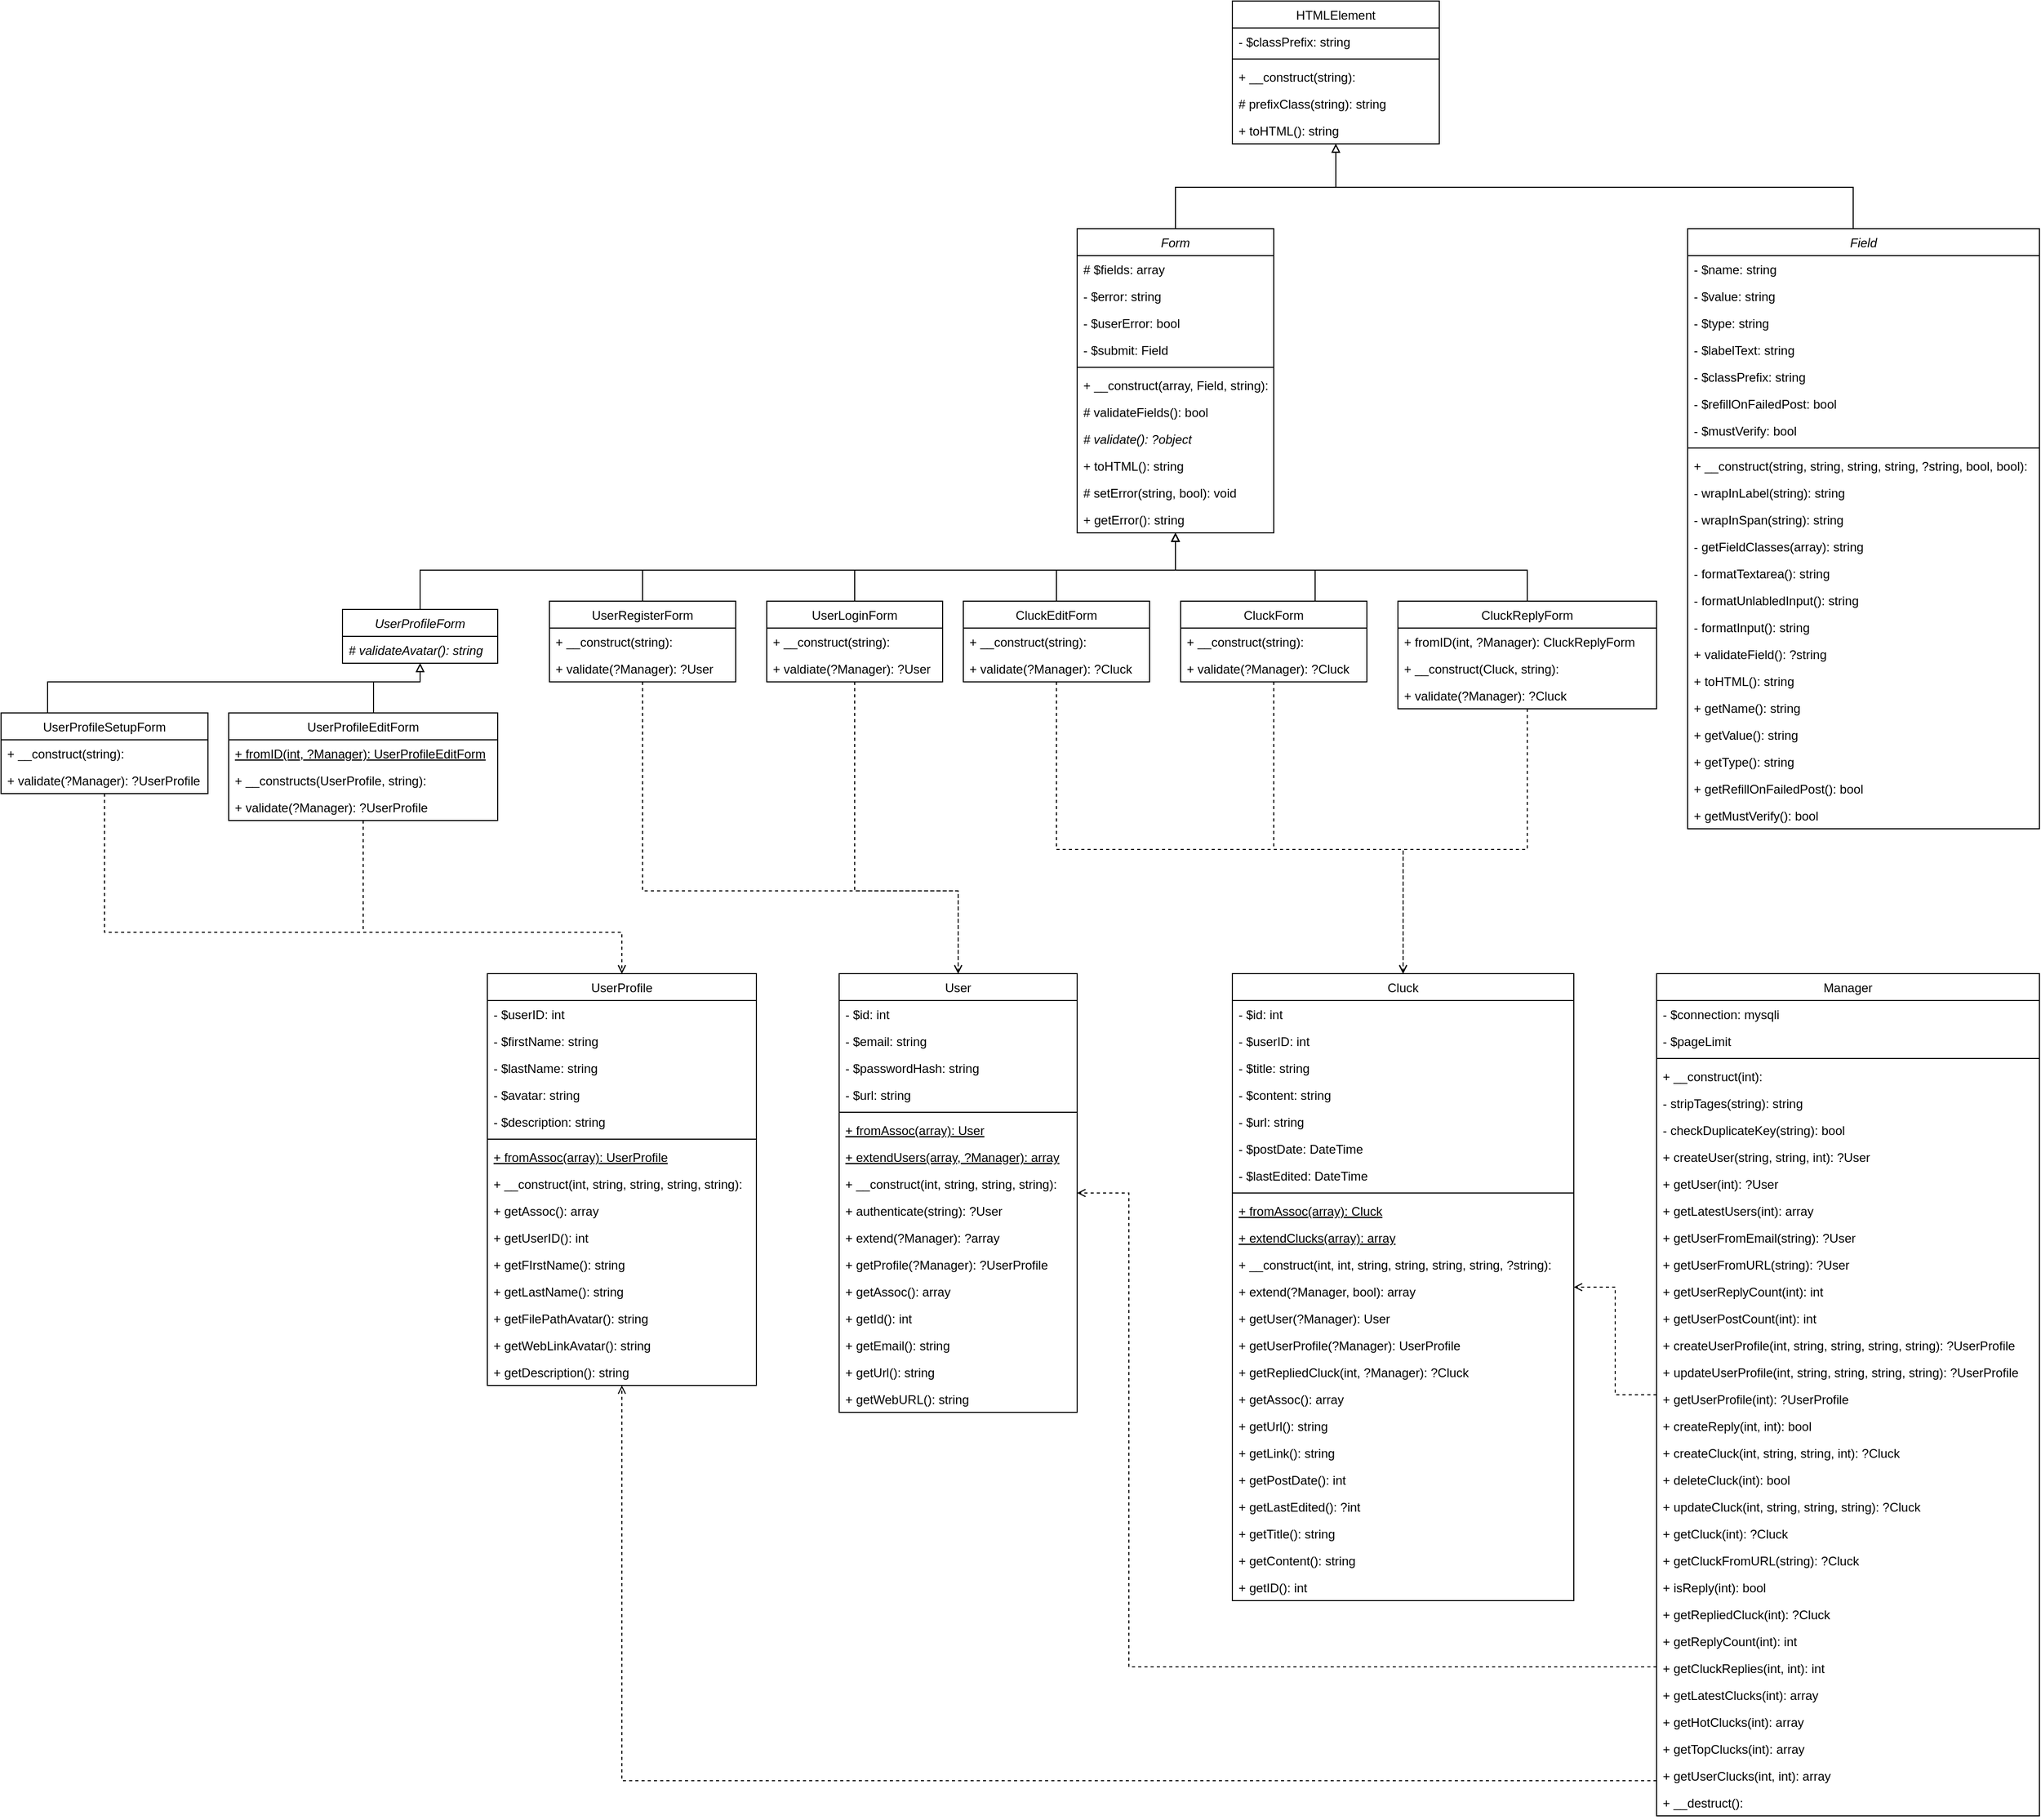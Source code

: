 <mxfile version="14.4.8" type="github">
  <diagram id="-LbnbQZDqSw-Q82pbEsy" name="Page-1">
    <mxGraphModel dx="4063" dy="2380" grid="1" gridSize="10" guides="1" tooltips="1" connect="1" arrows="1" fold="1" page="1" pageScale="1" pageWidth="2000" pageHeight="2000" math="0" shadow="0">
      <root>
        <mxCell id="0" />
        <mxCell id="1" parent="0" />
        <mxCell id="5JLHlAP0-xMZ3rETB1Fd-1" value="HTMLElement" style="swimlane;fontStyle=0;childLayout=stackLayout;horizontal=1;startSize=26;fillColor=none;horizontalStack=0;resizeParent=1;resizeParentMax=0;resizeLast=0;collapsible=1;marginBottom=0;" vertex="1" parent="1">
          <mxGeometry x="1205" y="20" width="200" height="138" as="geometry" />
        </mxCell>
        <mxCell id="5JLHlAP0-xMZ3rETB1Fd-2" value="- $classPrefix: string" style="text;strokeColor=none;fillColor=none;align=left;verticalAlign=top;spacingLeft=4;spacingRight=4;overflow=hidden;rotatable=0;points=[[0,0.5],[1,0.5]];portConstraint=eastwest;" vertex="1" parent="5JLHlAP0-xMZ3rETB1Fd-1">
          <mxGeometry y="26" width="200" height="26" as="geometry" />
        </mxCell>
        <mxCell id="5JLHlAP0-xMZ3rETB1Fd-18" value="" style="line;strokeWidth=1;fillColor=none;align=left;verticalAlign=middle;spacingTop=-1;spacingLeft=3;spacingRight=3;rotatable=0;labelPosition=right;points=[];portConstraint=eastwest;" vertex="1" parent="5JLHlAP0-xMZ3rETB1Fd-1">
          <mxGeometry y="52" width="200" height="8" as="geometry" />
        </mxCell>
        <mxCell id="5JLHlAP0-xMZ3rETB1Fd-3" value="+ __construct(string):" style="text;strokeColor=none;fillColor=none;align=left;verticalAlign=top;spacingLeft=4;spacingRight=4;overflow=hidden;rotatable=0;points=[[0,0.5],[1,0.5]];portConstraint=eastwest;" vertex="1" parent="5JLHlAP0-xMZ3rETB1Fd-1">
          <mxGeometry y="60" width="200" height="26" as="geometry" />
        </mxCell>
        <mxCell id="5JLHlAP0-xMZ3rETB1Fd-4" value="# prefixClass(string): string" style="text;strokeColor=none;fillColor=none;align=left;verticalAlign=top;spacingLeft=4;spacingRight=4;overflow=hidden;rotatable=0;points=[[0,0.5],[1,0.5]];portConstraint=eastwest;" vertex="1" parent="5JLHlAP0-xMZ3rETB1Fd-1">
          <mxGeometry y="86" width="200" height="26" as="geometry" />
        </mxCell>
        <mxCell id="5JLHlAP0-xMZ3rETB1Fd-5" value="+ toHTML(): string" style="text;strokeColor=none;fillColor=none;align=left;verticalAlign=top;spacingLeft=4;spacingRight=4;overflow=hidden;rotatable=0;points=[[0,0.5],[1,0.5]];portConstraint=eastwest;" vertex="1" parent="5JLHlAP0-xMZ3rETB1Fd-1">
          <mxGeometry y="112" width="200" height="26" as="geometry" />
        </mxCell>
        <mxCell id="5JLHlAP0-xMZ3rETB1Fd-43" style="edgeStyle=orthogonalEdgeStyle;rounded=0;orthogonalLoop=1;jettySize=auto;html=1;endArrow=block;endFill=0;" edge="1" parent="1" source="5JLHlAP0-xMZ3rETB1Fd-6" target="5JLHlAP0-xMZ3rETB1Fd-1">
          <mxGeometry relative="1" as="geometry">
            <Array as="points">
              <mxPoint x="1805" y="200" />
              <mxPoint x="1305" y="200" />
            </Array>
          </mxGeometry>
        </mxCell>
        <mxCell id="5JLHlAP0-xMZ3rETB1Fd-6" value="Field" style="swimlane;fontStyle=2;childLayout=stackLayout;horizontal=1;startSize=26;fillColor=none;horizontalStack=0;resizeParent=1;resizeParentMax=0;resizeLast=0;collapsible=1;marginBottom=0;" vertex="1" parent="1">
          <mxGeometry x="1645" y="240" width="340" height="580" as="geometry" />
        </mxCell>
        <mxCell id="5JLHlAP0-xMZ3rETB1Fd-7" value="- $name: string" style="text;strokeColor=none;fillColor=none;align=left;verticalAlign=top;spacingLeft=4;spacingRight=4;overflow=hidden;rotatable=0;points=[[0,0.5],[1,0.5]];portConstraint=eastwest;" vertex="1" parent="5JLHlAP0-xMZ3rETB1Fd-6">
          <mxGeometry y="26" width="340" height="26" as="geometry" />
        </mxCell>
        <mxCell id="5JLHlAP0-xMZ3rETB1Fd-8" value="- $value: string" style="text;strokeColor=none;fillColor=none;align=left;verticalAlign=top;spacingLeft=4;spacingRight=4;overflow=hidden;rotatable=0;points=[[0,0.5],[1,0.5]];portConstraint=eastwest;" vertex="1" parent="5JLHlAP0-xMZ3rETB1Fd-6">
          <mxGeometry y="52" width="340" height="26" as="geometry" />
        </mxCell>
        <mxCell id="5JLHlAP0-xMZ3rETB1Fd-9" value="- $type: string" style="text;strokeColor=none;fillColor=none;align=left;verticalAlign=top;spacingLeft=4;spacingRight=4;overflow=hidden;rotatable=0;points=[[0,0.5],[1,0.5]];portConstraint=eastwest;" vertex="1" parent="5JLHlAP0-xMZ3rETB1Fd-6">
          <mxGeometry y="78" width="340" height="26" as="geometry" />
        </mxCell>
        <mxCell id="5JLHlAP0-xMZ3rETB1Fd-10" value="- $labelText: string" style="text;strokeColor=none;fillColor=none;align=left;verticalAlign=top;spacingLeft=4;spacingRight=4;overflow=hidden;rotatable=0;points=[[0,0.5],[1,0.5]];portConstraint=eastwest;" vertex="1" parent="5JLHlAP0-xMZ3rETB1Fd-6">
          <mxGeometry y="104" width="340" height="26" as="geometry" />
        </mxCell>
        <mxCell id="5JLHlAP0-xMZ3rETB1Fd-11" value="- $classPrefix: string" style="text;strokeColor=none;fillColor=none;align=left;verticalAlign=top;spacingLeft=4;spacingRight=4;overflow=hidden;rotatable=0;points=[[0,0.5],[1,0.5]];portConstraint=eastwest;" vertex="1" parent="5JLHlAP0-xMZ3rETB1Fd-6">
          <mxGeometry y="130" width="340" height="26" as="geometry" />
        </mxCell>
        <mxCell id="5JLHlAP0-xMZ3rETB1Fd-12" value="- $refillOnFailedPost: bool" style="text;strokeColor=none;fillColor=none;align=left;verticalAlign=top;spacingLeft=4;spacingRight=4;overflow=hidden;rotatable=0;points=[[0,0.5],[1,0.5]];portConstraint=eastwest;" vertex="1" parent="5JLHlAP0-xMZ3rETB1Fd-6">
          <mxGeometry y="156" width="340" height="26" as="geometry" />
        </mxCell>
        <mxCell id="5JLHlAP0-xMZ3rETB1Fd-13" value="- $mustVerify: bool" style="text;strokeColor=none;fillColor=none;align=left;verticalAlign=top;spacingLeft=4;spacingRight=4;overflow=hidden;rotatable=0;points=[[0,0.5],[1,0.5]];portConstraint=eastwest;" vertex="1" parent="5JLHlAP0-xMZ3rETB1Fd-6">
          <mxGeometry y="182" width="340" height="26" as="geometry" />
        </mxCell>
        <mxCell id="5JLHlAP0-xMZ3rETB1Fd-19" value="" style="line;strokeWidth=1;fillColor=none;align=left;verticalAlign=middle;spacingTop=-1;spacingLeft=3;spacingRight=3;rotatable=0;labelPosition=right;points=[];portConstraint=eastwest;" vertex="1" parent="5JLHlAP0-xMZ3rETB1Fd-6">
          <mxGeometry y="208" width="340" height="8" as="geometry" />
        </mxCell>
        <mxCell id="5JLHlAP0-xMZ3rETB1Fd-15" value="+ __construct(string, string, string, string, ?string, bool, bool):" style="text;strokeColor=none;fillColor=none;align=left;verticalAlign=top;spacingLeft=4;spacingRight=4;overflow=hidden;rotatable=0;points=[[0,0.5],[1,0.5]];portConstraint=eastwest;" vertex="1" parent="5JLHlAP0-xMZ3rETB1Fd-6">
          <mxGeometry y="216" width="340" height="26" as="geometry" />
        </mxCell>
        <mxCell id="5JLHlAP0-xMZ3rETB1Fd-14" value="- wrapInLabel(string): string" style="text;strokeColor=none;fillColor=none;align=left;verticalAlign=top;spacingLeft=4;spacingRight=4;overflow=hidden;rotatable=0;points=[[0,0.5],[1,0.5]];portConstraint=eastwest;" vertex="1" parent="5JLHlAP0-xMZ3rETB1Fd-6">
          <mxGeometry y="242" width="340" height="26" as="geometry" />
        </mxCell>
        <mxCell id="5JLHlAP0-xMZ3rETB1Fd-17" value="- wrapInSpan(string): string" style="text;strokeColor=none;fillColor=none;align=left;verticalAlign=top;spacingLeft=4;spacingRight=4;overflow=hidden;rotatable=0;points=[[0,0.5],[1,0.5]];portConstraint=eastwest;" vertex="1" parent="5JLHlAP0-xMZ3rETB1Fd-6">
          <mxGeometry y="268" width="340" height="26" as="geometry" />
        </mxCell>
        <mxCell id="5JLHlAP0-xMZ3rETB1Fd-20" value="- getFieldClasses(array): string" style="text;strokeColor=none;fillColor=none;align=left;verticalAlign=top;spacingLeft=4;spacingRight=4;overflow=hidden;rotatable=0;points=[[0,0.5],[1,0.5]];portConstraint=eastwest;" vertex="1" parent="5JLHlAP0-xMZ3rETB1Fd-6">
          <mxGeometry y="294" width="340" height="26" as="geometry" />
        </mxCell>
        <mxCell id="5JLHlAP0-xMZ3rETB1Fd-22" value="- formatTextarea(): string" style="text;strokeColor=none;fillColor=none;align=left;verticalAlign=top;spacingLeft=4;spacingRight=4;overflow=hidden;rotatable=0;points=[[0,0.5],[1,0.5]];portConstraint=eastwest;" vertex="1" parent="5JLHlAP0-xMZ3rETB1Fd-6">
          <mxGeometry y="320" width="340" height="26" as="geometry" />
        </mxCell>
        <mxCell id="5JLHlAP0-xMZ3rETB1Fd-21" value="- formatUnlabledInput(): string" style="text;strokeColor=none;fillColor=none;align=left;verticalAlign=top;spacingLeft=4;spacingRight=4;overflow=hidden;rotatable=0;points=[[0,0.5],[1,0.5]];portConstraint=eastwest;" vertex="1" parent="5JLHlAP0-xMZ3rETB1Fd-6">
          <mxGeometry y="346" width="340" height="26" as="geometry" />
        </mxCell>
        <mxCell id="5JLHlAP0-xMZ3rETB1Fd-16" value="- formatInput(): string" style="text;strokeColor=none;fillColor=none;align=left;verticalAlign=top;spacingLeft=4;spacingRight=4;overflow=hidden;rotatable=0;points=[[0,0.5],[1,0.5]];portConstraint=eastwest;" vertex="1" parent="5JLHlAP0-xMZ3rETB1Fd-6">
          <mxGeometry y="372" width="340" height="26" as="geometry" />
        </mxCell>
        <mxCell id="5JLHlAP0-xMZ3rETB1Fd-24" value="+ validateField(): ?string" style="text;strokeColor=none;fillColor=none;align=left;verticalAlign=top;spacingLeft=4;spacingRight=4;overflow=hidden;rotatable=0;points=[[0,0.5],[1,0.5]];portConstraint=eastwest;" vertex="1" parent="5JLHlAP0-xMZ3rETB1Fd-6">
          <mxGeometry y="398" width="340" height="26" as="geometry" />
        </mxCell>
        <mxCell id="5JLHlAP0-xMZ3rETB1Fd-23" value="+ toHTML(): string" style="text;strokeColor=none;fillColor=none;align=left;verticalAlign=top;spacingLeft=4;spacingRight=4;overflow=hidden;rotatable=0;points=[[0,0.5],[1,0.5]];portConstraint=eastwest;" vertex="1" parent="5JLHlAP0-xMZ3rETB1Fd-6">
          <mxGeometry y="424" width="340" height="26" as="geometry" />
        </mxCell>
        <mxCell id="5JLHlAP0-xMZ3rETB1Fd-27" value="+ getName(): string" style="text;strokeColor=none;fillColor=none;align=left;verticalAlign=top;spacingLeft=4;spacingRight=4;overflow=hidden;rotatable=0;points=[[0,0.5],[1,0.5]];portConstraint=eastwest;" vertex="1" parent="5JLHlAP0-xMZ3rETB1Fd-6">
          <mxGeometry y="450" width="340" height="26" as="geometry" />
        </mxCell>
        <mxCell id="5JLHlAP0-xMZ3rETB1Fd-26" value="+ getValue(): string" style="text;strokeColor=none;fillColor=none;align=left;verticalAlign=top;spacingLeft=4;spacingRight=4;overflow=hidden;rotatable=0;points=[[0,0.5],[1,0.5]];portConstraint=eastwest;" vertex="1" parent="5JLHlAP0-xMZ3rETB1Fd-6">
          <mxGeometry y="476" width="340" height="26" as="geometry" />
        </mxCell>
        <mxCell id="5JLHlAP0-xMZ3rETB1Fd-28" value="+ getType(): string" style="text;strokeColor=none;fillColor=none;align=left;verticalAlign=top;spacingLeft=4;spacingRight=4;overflow=hidden;rotatable=0;points=[[0,0.5],[1,0.5]];portConstraint=eastwest;" vertex="1" parent="5JLHlAP0-xMZ3rETB1Fd-6">
          <mxGeometry y="502" width="340" height="26" as="geometry" />
        </mxCell>
        <mxCell id="5JLHlAP0-xMZ3rETB1Fd-29" value="+ getRefillOnFailedPost(): bool" style="text;strokeColor=none;fillColor=none;align=left;verticalAlign=top;spacingLeft=4;spacingRight=4;overflow=hidden;rotatable=0;points=[[0,0.5],[1,0.5]];portConstraint=eastwest;" vertex="1" parent="5JLHlAP0-xMZ3rETB1Fd-6">
          <mxGeometry y="528" width="340" height="26" as="geometry" />
        </mxCell>
        <mxCell id="5JLHlAP0-xMZ3rETB1Fd-25" value="+ getMustVerify(): bool" style="text;strokeColor=none;fillColor=none;align=left;verticalAlign=top;spacingLeft=4;spacingRight=4;overflow=hidden;rotatable=0;points=[[0,0.5],[1,0.5]];portConstraint=eastwest;" vertex="1" parent="5JLHlAP0-xMZ3rETB1Fd-6">
          <mxGeometry y="554" width="340" height="26" as="geometry" />
        </mxCell>
        <mxCell id="5JLHlAP0-xMZ3rETB1Fd-42" style="edgeStyle=orthogonalEdgeStyle;rounded=0;orthogonalLoop=1;jettySize=auto;html=1;endArrow=block;endFill=0;" edge="1" parent="1" source="5JLHlAP0-xMZ3rETB1Fd-30" target="5JLHlAP0-xMZ3rETB1Fd-1">
          <mxGeometry relative="1" as="geometry">
            <Array as="points">
              <mxPoint x="1150" y="200" />
              <mxPoint x="1305" y="200" />
            </Array>
          </mxGeometry>
        </mxCell>
        <mxCell id="5JLHlAP0-xMZ3rETB1Fd-30" value="Form" style="swimlane;fontStyle=2;childLayout=stackLayout;horizontal=1;startSize=26;fillColor=none;horizontalStack=0;resizeParent=1;resizeParentMax=0;resizeLast=0;collapsible=1;marginBottom=0;" vertex="1" parent="1">
          <mxGeometry x="1055" y="240" width="190" height="294" as="geometry" />
        </mxCell>
        <mxCell id="5JLHlAP0-xMZ3rETB1Fd-31" value="# $fields: array" style="text;strokeColor=none;fillColor=none;align=left;verticalAlign=top;spacingLeft=4;spacingRight=4;overflow=hidden;rotatable=0;points=[[0,0.5],[1,0.5]];portConstraint=eastwest;" vertex="1" parent="5JLHlAP0-xMZ3rETB1Fd-30">
          <mxGeometry y="26" width="190" height="26" as="geometry" />
        </mxCell>
        <mxCell id="5JLHlAP0-xMZ3rETB1Fd-32" value="- $error: string" style="text;strokeColor=none;fillColor=none;align=left;verticalAlign=top;spacingLeft=4;spacingRight=4;overflow=hidden;rotatable=0;points=[[0,0.5],[1,0.5]];portConstraint=eastwest;" vertex="1" parent="5JLHlAP0-xMZ3rETB1Fd-30">
          <mxGeometry y="52" width="190" height="26" as="geometry" />
        </mxCell>
        <mxCell id="5JLHlAP0-xMZ3rETB1Fd-33" value="- $userError: bool" style="text;strokeColor=none;fillColor=none;align=left;verticalAlign=top;spacingLeft=4;spacingRight=4;overflow=hidden;rotatable=0;points=[[0,0.5],[1,0.5]];portConstraint=eastwest;" vertex="1" parent="5JLHlAP0-xMZ3rETB1Fd-30">
          <mxGeometry y="78" width="190" height="26" as="geometry" />
        </mxCell>
        <mxCell id="5JLHlAP0-xMZ3rETB1Fd-34" value="- $submit: Field" style="text;strokeColor=none;fillColor=none;align=left;verticalAlign=top;spacingLeft=4;spacingRight=4;overflow=hidden;rotatable=0;points=[[0,0.5],[1,0.5]];portConstraint=eastwest;" vertex="1" parent="5JLHlAP0-xMZ3rETB1Fd-30">
          <mxGeometry y="104" width="190" height="26" as="geometry" />
        </mxCell>
        <mxCell id="5JLHlAP0-xMZ3rETB1Fd-36" value="" style="line;strokeWidth=1;fillColor=none;align=left;verticalAlign=middle;spacingTop=-1;spacingLeft=3;spacingRight=3;rotatable=0;labelPosition=right;points=[];portConstraint=eastwest;" vertex="1" parent="5JLHlAP0-xMZ3rETB1Fd-30">
          <mxGeometry y="130" width="190" height="8" as="geometry" />
        </mxCell>
        <mxCell id="5JLHlAP0-xMZ3rETB1Fd-35" value="+ __construct(array, Field, string):" style="text;strokeColor=none;fillColor=none;align=left;verticalAlign=top;spacingLeft=4;spacingRight=4;overflow=hidden;rotatable=0;points=[[0,0.5],[1,0.5]];portConstraint=eastwest;" vertex="1" parent="5JLHlAP0-xMZ3rETB1Fd-30">
          <mxGeometry y="138" width="190" height="26" as="geometry" />
        </mxCell>
        <mxCell id="5JLHlAP0-xMZ3rETB1Fd-37" value="# validateFields(): bool" style="text;strokeColor=none;fillColor=none;align=left;verticalAlign=top;spacingLeft=4;spacingRight=4;overflow=hidden;rotatable=0;points=[[0,0.5],[1,0.5]];portConstraint=eastwest;" vertex="1" parent="5JLHlAP0-xMZ3rETB1Fd-30">
          <mxGeometry y="164" width="190" height="26" as="geometry" />
        </mxCell>
        <mxCell id="5JLHlAP0-xMZ3rETB1Fd-39" value="# validate(): ?object" style="text;strokeColor=none;fillColor=none;align=left;verticalAlign=top;spacingLeft=4;spacingRight=4;overflow=hidden;rotatable=0;points=[[0,0.5],[1,0.5]];portConstraint=eastwest;fontStyle=2" vertex="1" parent="5JLHlAP0-xMZ3rETB1Fd-30">
          <mxGeometry y="190" width="190" height="26" as="geometry" />
        </mxCell>
        <mxCell id="5JLHlAP0-xMZ3rETB1Fd-40" value="+ toHTML(): string" style="text;strokeColor=none;fillColor=none;align=left;verticalAlign=top;spacingLeft=4;spacingRight=4;overflow=hidden;rotatable=0;points=[[0,0.5],[1,0.5]];portConstraint=eastwest;" vertex="1" parent="5JLHlAP0-xMZ3rETB1Fd-30">
          <mxGeometry y="216" width="190" height="26" as="geometry" />
        </mxCell>
        <mxCell id="5JLHlAP0-xMZ3rETB1Fd-38" value="# setError(string, bool): void" style="text;strokeColor=none;fillColor=none;align=left;verticalAlign=top;spacingLeft=4;spacingRight=4;overflow=hidden;rotatable=0;points=[[0,0.5],[1,0.5]];portConstraint=eastwest;" vertex="1" parent="5JLHlAP0-xMZ3rETB1Fd-30">
          <mxGeometry y="242" width="190" height="26" as="geometry" />
        </mxCell>
        <mxCell id="5JLHlAP0-xMZ3rETB1Fd-41" value="+ getError(): string" style="text;strokeColor=none;fillColor=none;align=left;verticalAlign=top;spacingLeft=4;spacingRight=4;overflow=hidden;rotatable=0;points=[[0,0.5],[1,0.5]];portConstraint=eastwest;" vertex="1" parent="5JLHlAP0-xMZ3rETB1Fd-30">
          <mxGeometry y="268" width="190" height="26" as="geometry" />
        </mxCell>
        <mxCell id="5JLHlAP0-xMZ3rETB1Fd-78" style="edgeStyle=orthogonalEdgeStyle;rounded=0;orthogonalLoop=1;jettySize=auto;html=1;endArrow=block;endFill=0;" edge="1" parent="1" source="5JLHlAP0-xMZ3rETB1Fd-44" target="5JLHlAP0-xMZ3rETB1Fd-30">
          <mxGeometry relative="1" as="geometry">
            <Array as="points">
              <mxPoint x="420" y="570" />
              <mxPoint x="1150" y="570" />
            </Array>
          </mxGeometry>
        </mxCell>
        <mxCell id="5JLHlAP0-xMZ3rETB1Fd-44" value="UserProfileForm" style="swimlane;fontStyle=2;childLayout=stackLayout;horizontal=1;startSize=26;fillColor=none;horizontalStack=0;resizeParent=1;resizeParentMax=0;resizeLast=0;collapsible=1;marginBottom=0;" vertex="1" parent="1">
          <mxGeometry x="345" y="608" width="150" height="52" as="geometry" />
        </mxCell>
        <mxCell id="5JLHlAP0-xMZ3rETB1Fd-45" value="# validateAvatar(): string" style="text;strokeColor=none;fillColor=none;align=left;verticalAlign=top;spacingLeft=4;spacingRight=4;overflow=hidden;rotatable=0;points=[[0,0.5],[1,0.5]];portConstraint=eastwest;fontStyle=2" vertex="1" parent="5JLHlAP0-xMZ3rETB1Fd-44">
          <mxGeometry y="26" width="150" height="26" as="geometry" />
        </mxCell>
        <mxCell id="5JLHlAP0-xMZ3rETB1Fd-57" style="edgeStyle=orthogonalEdgeStyle;rounded=0;orthogonalLoop=1;jettySize=auto;html=1;endArrow=block;endFill=0;" edge="1" parent="1" source="5JLHlAP0-xMZ3rETB1Fd-48" target="5JLHlAP0-xMZ3rETB1Fd-44">
          <mxGeometry relative="1" as="geometry">
            <Array as="points">
              <mxPoint x="60" y="678" />
              <mxPoint x="420" y="678" />
            </Array>
          </mxGeometry>
        </mxCell>
        <mxCell id="5JLHlAP0-xMZ3rETB1Fd-181" style="edgeStyle=orthogonalEdgeStyle;rounded=0;orthogonalLoop=1;jettySize=auto;html=1;dashed=1;endArrow=open;endFill=0;" edge="1" parent="1" source="5JLHlAP0-xMZ3rETB1Fd-48" target="5JLHlAP0-xMZ3rETB1Fd-159">
          <mxGeometry relative="1" as="geometry">
            <Array as="points">
              <mxPoint x="115" y="920" />
              <mxPoint x="615" y="920" />
            </Array>
          </mxGeometry>
        </mxCell>
        <mxCell id="5JLHlAP0-xMZ3rETB1Fd-48" value="UserProfileSetupForm" style="swimlane;fontStyle=0;childLayout=stackLayout;horizontal=1;startSize=26;fillColor=none;horizontalStack=0;resizeParent=1;resizeParentMax=0;resizeLast=0;collapsible=1;marginBottom=0;" vertex="1" parent="1">
          <mxGeometry x="15" y="708" width="200" height="78" as="geometry" />
        </mxCell>
        <mxCell id="5JLHlAP0-xMZ3rETB1Fd-49" value="+ __construct(string):" style="text;strokeColor=none;fillColor=none;align=left;verticalAlign=top;spacingLeft=4;spacingRight=4;overflow=hidden;rotatable=0;points=[[0,0.5],[1,0.5]];portConstraint=eastwest;" vertex="1" parent="5JLHlAP0-xMZ3rETB1Fd-48">
          <mxGeometry y="26" width="200" height="26" as="geometry" />
        </mxCell>
        <mxCell id="5JLHlAP0-xMZ3rETB1Fd-50" value="+ validate(?Manager): ?UserProfile" style="text;strokeColor=none;fillColor=none;align=left;verticalAlign=top;spacingLeft=4;spacingRight=4;overflow=hidden;rotatable=0;points=[[0,0.5],[1,0.5]];portConstraint=eastwest;" vertex="1" parent="5JLHlAP0-xMZ3rETB1Fd-48">
          <mxGeometry y="52" width="200" height="26" as="geometry" />
        </mxCell>
        <mxCell id="5JLHlAP0-xMZ3rETB1Fd-56" style="edgeStyle=orthogonalEdgeStyle;rounded=0;orthogonalLoop=1;jettySize=auto;html=1;endArrow=block;endFill=0;" edge="1" parent="1" source="5JLHlAP0-xMZ3rETB1Fd-52" target="5JLHlAP0-xMZ3rETB1Fd-44">
          <mxGeometry relative="1" as="geometry">
            <Array as="points">
              <mxPoint x="375" y="678" />
              <mxPoint x="420" y="678" />
            </Array>
          </mxGeometry>
        </mxCell>
        <mxCell id="5JLHlAP0-xMZ3rETB1Fd-182" style="edgeStyle=orthogonalEdgeStyle;rounded=0;orthogonalLoop=1;jettySize=auto;html=1;dashed=1;endArrow=open;endFill=0;" edge="1" parent="1" source="5JLHlAP0-xMZ3rETB1Fd-52" target="5JLHlAP0-xMZ3rETB1Fd-159">
          <mxGeometry relative="1" as="geometry">
            <Array as="points">
              <mxPoint x="365" y="920" />
              <mxPoint x="615" y="920" />
            </Array>
          </mxGeometry>
        </mxCell>
        <mxCell id="5JLHlAP0-xMZ3rETB1Fd-52" value="UserProfileEditForm" style="swimlane;fontStyle=0;childLayout=stackLayout;horizontal=1;startSize=26;fillColor=none;horizontalStack=0;resizeParent=1;resizeParentMax=0;resizeLast=0;collapsible=1;marginBottom=0;" vertex="1" parent="1">
          <mxGeometry x="235" y="708" width="260" height="104" as="geometry" />
        </mxCell>
        <mxCell id="5JLHlAP0-xMZ3rETB1Fd-53" value="+ fromID(int, ?Manager): UserProfileEditForm" style="text;strokeColor=none;fillColor=none;align=left;verticalAlign=top;spacingLeft=4;spacingRight=4;overflow=hidden;rotatable=0;points=[[0,0.5],[1,0.5]];portConstraint=eastwest;fontStyle=4" vertex="1" parent="5JLHlAP0-xMZ3rETB1Fd-52">
          <mxGeometry y="26" width="260" height="26" as="geometry" />
        </mxCell>
        <mxCell id="5JLHlAP0-xMZ3rETB1Fd-54" value="+ __constructs(UserProfile, string):" style="text;strokeColor=none;fillColor=none;align=left;verticalAlign=top;spacingLeft=4;spacingRight=4;overflow=hidden;rotatable=0;points=[[0,0.5],[1,0.5]];portConstraint=eastwest;" vertex="1" parent="5JLHlAP0-xMZ3rETB1Fd-52">
          <mxGeometry y="52" width="260" height="26" as="geometry" />
        </mxCell>
        <mxCell id="5JLHlAP0-xMZ3rETB1Fd-55" value="+ validate(?Manager): ?UserProfile" style="text;strokeColor=none;fillColor=none;align=left;verticalAlign=top;spacingLeft=4;spacingRight=4;overflow=hidden;rotatable=0;points=[[0,0.5],[1,0.5]];portConstraint=eastwest;" vertex="1" parent="5JLHlAP0-xMZ3rETB1Fd-52">
          <mxGeometry y="78" width="260" height="26" as="geometry" />
        </mxCell>
        <mxCell id="5JLHlAP0-xMZ3rETB1Fd-178" style="edgeStyle=orthogonalEdgeStyle;rounded=0;orthogonalLoop=1;jettySize=auto;html=1;endArrow=block;endFill=0;" edge="1" parent="1" source="5JLHlAP0-xMZ3rETB1Fd-58" target="5JLHlAP0-xMZ3rETB1Fd-30">
          <mxGeometry relative="1" as="geometry">
            <Array as="points">
              <mxPoint x="635" y="570" />
              <mxPoint x="1150" y="570" />
            </Array>
          </mxGeometry>
        </mxCell>
        <mxCell id="5JLHlAP0-xMZ3rETB1Fd-183" style="edgeStyle=orthogonalEdgeStyle;rounded=0;orthogonalLoop=1;jettySize=auto;html=1;entryX=0.5;entryY=0;entryDx=0;entryDy=0;dashed=1;endArrow=open;endFill=0;" edge="1" parent="1" source="5JLHlAP0-xMZ3rETB1Fd-58" target="5JLHlAP0-xMZ3rETB1Fd-142">
          <mxGeometry relative="1" as="geometry">
            <Array as="points">
              <mxPoint x="635" y="880" />
              <mxPoint x="940" y="880" />
            </Array>
          </mxGeometry>
        </mxCell>
        <mxCell id="5JLHlAP0-xMZ3rETB1Fd-58" value="UserRegisterForm" style="swimlane;fontStyle=0;childLayout=stackLayout;horizontal=1;startSize=26;fillColor=none;horizontalStack=0;resizeParent=1;resizeParentMax=0;resizeLast=0;collapsible=1;marginBottom=0;" vertex="1" parent="1">
          <mxGeometry x="545" y="600" width="180" height="78" as="geometry" />
        </mxCell>
        <mxCell id="5JLHlAP0-xMZ3rETB1Fd-59" value="+ __construct(string):" style="text;strokeColor=none;fillColor=none;align=left;verticalAlign=top;spacingLeft=4;spacingRight=4;overflow=hidden;rotatable=0;points=[[0,0.5],[1,0.5]];portConstraint=eastwest;" vertex="1" parent="5JLHlAP0-xMZ3rETB1Fd-58">
          <mxGeometry y="26" width="180" height="26" as="geometry" />
        </mxCell>
        <mxCell id="5JLHlAP0-xMZ3rETB1Fd-60" value="+ validate(?Manager): ?User" style="text;strokeColor=none;fillColor=none;align=left;verticalAlign=top;spacingLeft=4;spacingRight=4;overflow=hidden;rotatable=0;points=[[0,0.5],[1,0.5]];portConstraint=eastwest;" vertex="1" parent="5JLHlAP0-xMZ3rETB1Fd-58">
          <mxGeometry y="52" width="180" height="26" as="geometry" />
        </mxCell>
        <mxCell id="5JLHlAP0-xMZ3rETB1Fd-177" style="edgeStyle=orthogonalEdgeStyle;rounded=0;orthogonalLoop=1;jettySize=auto;html=1;endArrow=block;endFill=0;" edge="1" parent="1" source="5JLHlAP0-xMZ3rETB1Fd-62" target="5JLHlAP0-xMZ3rETB1Fd-30">
          <mxGeometry relative="1" as="geometry">
            <Array as="points">
              <mxPoint x="840" y="570" />
              <mxPoint x="1150" y="570" />
            </Array>
          </mxGeometry>
        </mxCell>
        <mxCell id="5JLHlAP0-xMZ3rETB1Fd-184" style="edgeStyle=orthogonalEdgeStyle;rounded=0;orthogonalLoop=1;jettySize=auto;html=1;entryX=0.5;entryY=0;entryDx=0;entryDy=0;dashed=1;endArrow=open;endFill=0;" edge="1" parent="1" source="5JLHlAP0-xMZ3rETB1Fd-62" target="5JLHlAP0-xMZ3rETB1Fd-142">
          <mxGeometry relative="1" as="geometry">
            <Array as="points">
              <mxPoint x="840" y="880" />
              <mxPoint x="940" y="880" />
            </Array>
          </mxGeometry>
        </mxCell>
        <mxCell id="5JLHlAP0-xMZ3rETB1Fd-62" value="UserLoginForm" style="swimlane;fontStyle=0;childLayout=stackLayout;horizontal=1;startSize=26;fillColor=none;horizontalStack=0;resizeParent=1;resizeParentMax=0;resizeLast=0;collapsible=1;marginBottom=0;" vertex="1" parent="1">
          <mxGeometry x="755" y="600" width="170" height="78" as="geometry" />
        </mxCell>
        <mxCell id="5JLHlAP0-xMZ3rETB1Fd-63" value="+ __construct(string):" style="text;strokeColor=none;fillColor=none;align=left;verticalAlign=top;spacingLeft=4;spacingRight=4;overflow=hidden;rotatable=0;points=[[0,0.5],[1,0.5]];portConstraint=eastwest;" vertex="1" parent="5JLHlAP0-xMZ3rETB1Fd-62">
          <mxGeometry y="26" width="170" height="26" as="geometry" />
        </mxCell>
        <mxCell id="5JLHlAP0-xMZ3rETB1Fd-64" value="+ valdiate(?Manager): ?User" style="text;strokeColor=none;fillColor=none;align=left;verticalAlign=top;spacingLeft=4;spacingRight=4;overflow=hidden;rotatable=0;points=[[0,0.5],[1,0.5]];portConstraint=eastwest;" vertex="1" parent="5JLHlAP0-xMZ3rETB1Fd-62">
          <mxGeometry y="52" width="170" height="26" as="geometry" />
        </mxCell>
        <mxCell id="5JLHlAP0-xMZ3rETB1Fd-82" style="edgeStyle=orthogonalEdgeStyle;rounded=0;orthogonalLoop=1;jettySize=auto;html=1;endArrow=block;endFill=0;" edge="1" parent="1" source="5JLHlAP0-xMZ3rETB1Fd-66" target="5JLHlAP0-xMZ3rETB1Fd-30">
          <mxGeometry relative="1" as="geometry">
            <Array as="points">
              <mxPoint x="1285" y="570" />
              <mxPoint x="1150" y="570" />
            </Array>
          </mxGeometry>
        </mxCell>
        <mxCell id="5JLHlAP0-xMZ3rETB1Fd-186" style="edgeStyle=orthogonalEdgeStyle;rounded=0;orthogonalLoop=1;jettySize=auto;html=1;dashed=1;endArrow=open;endFill=0;" edge="1" parent="1" source="5JLHlAP0-xMZ3rETB1Fd-66" target="5JLHlAP0-xMZ3rETB1Fd-118">
          <mxGeometry relative="1" as="geometry">
            <Array as="points">
              <mxPoint x="1245" y="840" />
              <mxPoint x="1370" y="840" />
            </Array>
          </mxGeometry>
        </mxCell>
        <mxCell id="5JLHlAP0-xMZ3rETB1Fd-66" value="CluckForm" style="swimlane;fontStyle=0;childLayout=stackLayout;horizontal=1;startSize=26;fillColor=none;horizontalStack=0;resizeParent=1;resizeParentMax=0;resizeLast=0;collapsible=1;marginBottom=0;" vertex="1" parent="1">
          <mxGeometry x="1155" y="600" width="180" height="78" as="geometry" />
        </mxCell>
        <mxCell id="5JLHlAP0-xMZ3rETB1Fd-67" value="+ __construct(string):" style="text;strokeColor=none;fillColor=none;align=left;verticalAlign=top;spacingLeft=4;spacingRight=4;overflow=hidden;rotatable=0;points=[[0,0.5],[1,0.5]];portConstraint=eastwest;" vertex="1" parent="5JLHlAP0-xMZ3rETB1Fd-66">
          <mxGeometry y="26" width="180" height="26" as="geometry" />
        </mxCell>
        <mxCell id="5JLHlAP0-xMZ3rETB1Fd-68" value="+ validate(?Manager): ?Cluck" style="text;strokeColor=none;fillColor=none;align=left;verticalAlign=top;spacingLeft=4;spacingRight=4;overflow=hidden;rotatable=0;points=[[0,0.5],[1,0.5]];portConstraint=eastwest;" vertex="1" parent="5JLHlAP0-xMZ3rETB1Fd-66">
          <mxGeometry y="52" width="180" height="26" as="geometry" />
        </mxCell>
        <mxCell id="5JLHlAP0-xMZ3rETB1Fd-176" style="edgeStyle=orthogonalEdgeStyle;rounded=0;orthogonalLoop=1;jettySize=auto;html=1;endArrow=block;endFill=0;" edge="1" parent="1" source="5JLHlAP0-xMZ3rETB1Fd-70" target="5JLHlAP0-xMZ3rETB1Fd-30">
          <mxGeometry relative="1" as="geometry">
            <Array as="points">
              <mxPoint x="1035" y="570" />
              <mxPoint x="1150" y="570" />
            </Array>
          </mxGeometry>
        </mxCell>
        <mxCell id="5JLHlAP0-xMZ3rETB1Fd-185" style="edgeStyle=orthogonalEdgeStyle;rounded=0;orthogonalLoop=1;jettySize=auto;html=1;entryX=0.5;entryY=0;entryDx=0;entryDy=0;dashed=1;endArrow=open;endFill=0;" edge="1" parent="1" source="5JLHlAP0-xMZ3rETB1Fd-70" target="5JLHlAP0-xMZ3rETB1Fd-118">
          <mxGeometry relative="1" as="geometry">
            <Array as="points">
              <mxPoint x="1035" y="840" />
              <mxPoint x="1370" y="840" />
            </Array>
          </mxGeometry>
        </mxCell>
        <mxCell id="5JLHlAP0-xMZ3rETB1Fd-70" value="CluckEditForm" style="swimlane;fontStyle=0;childLayout=stackLayout;horizontal=1;startSize=26;fillColor=none;horizontalStack=0;resizeParent=1;resizeParentMax=0;resizeLast=0;collapsible=1;marginBottom=0;" vertex="1" parent="1">
          <mxGeometry x="945" y="600" width="180" height="78" as="geometry" />
        </mxCell>
        <mxCell id="5JLHlAP0-xMZ3rETB1Fd-71" value="+ __construct(string):" style="text;strokeColor=none;fillColor=none;align=left;verticalAlign=top;spacingLeft=4;spacingRight=4;overflow=hidden;rotatable=0;points=[[0,0.5],[1,0.5]];portConstraint=eastwest;" vertex="1" parent="5JLHlAP0-xMZ3rETB1Fd-70">
          <mxGeometry y="26" width="180" height="26" as="geometry" />
        </mxCell>
        <mxCell id="5JLHlAP0-xMZ3rETB1Fd-72" value="+ validate(?Manager): ?Cluck" style="text;strokeColor=none;fillColor=none;align=left;verticalAlign=top;spacingLeft=4;spacingRight=4;overflow=hidden;rotatable=0;points=[[0,0.5],[1,0.5]];portConstraint=eastwest;" vertex="1" parent="5JLHlAP0-xMZ3rETB1Fd-70">
          <mxGeometry y="52" width="180" height="26" as="geometry" />
        </mxCell>
        <mxCell id="5JLHlAP0-xMZ3rETB1Fd-175" style="edgeStyle=orthogonalEdgeStyle;rounded=0;orthogonalLoop=1;jettySize=auto;html=1;endArrow=block;endFill=0;" edge="1" parent="1" source="5JLHlAP0-xMZ3rETB1Fd-74" target="5JLHlAP0-xMZ3rETB1Fd-30">
          <mxGeometry relative="1" as="geometry">
            <Array as="points">
              <mxPoint x="1490" y="570" />
              <mxPoint x="1150" y="570" />
            </Array>
          </mxGeometry>
        </mxCell>
        <mxCell id="5JLHlAP0-xMZ3rETB1Fd-187" style="edgeStyle=orthogonalEdgeStyle;rounded=0;orthogonalLoop=1;jettySize=auto;html=1;dashed=1;endArrow=open;endFill=0;" edge="1" parent="1" source="5JLHlAP0-xMZ3rETB1Fd-74" target="5JLHlAP0-xMZ3rETB1Fd-118">
          <mxGeometry relative="1" as="geometry">
            <Array as="points">
              <mxPoint x="1490" y="840" />
              <mxPoint x="1370" y="840" />
            </Array>
          </mxGeometry>
        </mxCell>
        <mxCell id="5JLHlAP0-xMZ3rETB1Fd-74" value="CluckReplyForm" style="swimlane;fontStyle=0;childLayout=stackLayout;horizontal=1;startSize=26;fillColor=none;horizontalStack=0;resizeParent=1;resizeParentMax=0;resizeLast=0;collapsible=1;marginBottom=0;" vertex="1" parent="1">
          <mxGeometry x="1365" y="600" width="250" height="104" as="geometry" />
        </mxCell>
        <mxCell id="5JLHlAP0-xMZ3rETB1Fd-75" value="+ fromID(int, ?Manager): CluckReplyForm" style="text;strokeColor=none;fillColor=none;align=left;verticalAlign=top;spacingLeft=4;spacingRight=4;overflow=hidden;rotatable=0;points=[[0,0.5],[1,0.5]];portConstraint=eastwest;" vertex="1" parent="5JLHlAP0-xMZ3rETB1Fd-74">
          <mxGeometry y="26" width="250" height="26" as="geometry" />
        </mxCell>
        <mxCell id="5JLHlAP0-xMZ3rETB1Fd-76" value="+ __construct(Cluck, string):" style="text;strokeColor=none;fillColor=none;align=left;verticalAlign=top;spacingLeft=4;spacingRight=4;overflow=hidden;rotatable=0;points=[[0,0.5],[1,0.5]];portConstraint=eastwest;" vertex="1" parent="5JLHlAP0-xMZ3rETB1Fd-74">
          <mxGeometry y="52" width="250" height="26" as="geometry" />
        </mxCell>
        <mxCell id="5JLHlAP0-xMZ3rETB1Fd-77" value="+ validate(?Manager): ?Cluck" style="text;strokeColor=none;fillColor=none;align=left;verticalAlign=top;spacingLeft=4;spacingRight=4;overflow=hidden;rotatable=0;points=[[0,0.5],[1,0.5]];portConstraint=eastwest;" vertex="1" parent="5JLHlAP0-xMZ3rETB1Fd-74">
          <mxGeometry y="78" width="250" height="26" as="geometry" />
        </mxCell>
        <mxCell id="5JLHlAP0-xMZ3rETB1Fd-191" style="edgeStyle=orthogonalEdgeStyle;rounded=0;orthogonalLoop=1;jettySize=auto;html=1;dashed=1;endArrow=open;endFill=0;" edge="1" parent="1" source="5JLHlAP0-xMZ3rETB1Fd-84" target="5JLHlAP0-xMZ3rETB1Fd-159">
          <mxGeometry relative="1" as="geometry">
            <Array as="points">
              <mxPoint x="615" y="1740" />
            </Array>
          </mxGeometry>
        </mxCell>
        <mxCell id="5JLHlAP0-xMZ3rETB1Fd-193" style="edgeStyle=orthogonalEdgeStyle;rounded=0;orthogonalLoop=1;jettySize=auto;html=1;dashed=1;endArrow=open;endFill=0;" edge="1" parent="1" source="5JLHlAP0-xMZ3rETB1Fd-84" target="5JLHlAP0-xMZ3rETB1Fd-142">
          <mxGeometry relative="1" as="geometry">
            <Array as="points">
              <mxPoint x="1105" y="1630" />
              <mxPoint x="1105" y="1172" />
            </Array>
          </mxGeometry>
        </mxCell>
        <mxCell id="5JLHlAP0-xMZ3rETB1Fd-194" style="edgeStyle=orthogonalEdgeStyle;rounded=0;orthogonalLoop=1;jettySize=auto;html=1;dashed=1;endArrow=open;endFill=0;" edge="1" parent="1" source="5JLHlAP0-xMZ3rETB1Fd-84" target="5JLHlAP0-xMZ3rETB1Fd-118">
          <mxGeometry relative="1" as="geometry" />
        </mxCell>
        <mxCell id="5JLHlAP0-xMZ3rETB1Fd-84" value="Manager" style="swimlane;fontStyle=0;childLayout=stackLayout;horizontal=1;startSize=26;fillColor=none;horizontalStack=0;resizeParent=1;resizeParentMax=0;resizeLast=0;collapsible=1;marginBottom=0;" vertex="1" parent="1">
          <mxGeometry x="1615" y="960" width="370" height="814" as="geometry" />
        </mxCell>
        <mxCell id="5JLHlAP0-xMZ3rETB1Fd-85" value="- $connection: mysqli" style="text;strokeColor=none;fillColor=none;align=left;verticalAlign=top;spacingLeft=4;spacingRight=4;overflow=hidden;rotatable=0;points=[[0,0.5],[1,0.5]];portConstraint=eastwest;" vertex="1" parent="5JLHlAP0-xMZ3rETB1Fd-84">
          <mxGeometry y="26" width="370" height="26" as="geometry" />
        </mxCell>
        <mxCell id="5JLHlAP0-xMZ3rETB1Fd-86" value="- $pageLimit" style="text;strokeColor=none;fillColor=none;align=left;verticalAlign=top;spacingLeft=4;spacingRight=4;overflow=hidden;rotatable=0;points=[[0,0.5],[1,0.5]];portConstraint=eastwest;" vertex="1" parent="5JLHlAP0-xMZ3rETB1Fd-84">
          <mxGeometry y="52" width="370" height="26" as="geometry" />
        </mxCell>
        <mxCell id="5JLHlAP0-xMZ3rETB1Fd-88" value="" style="line;strokeWidth=1;fillColor=none;align=left;verticalAlign=middle;spacingTop=-1;spacingLeft=3;spacingRight=3;rotatable=0;labelPosition=right;points=[];portConstraint=eastwest;" vertex="1" parent="5JLHlAP0-xMZ3rETB1Fd-84">
          <mxGeometry y="78" width="370" height="8" as="geometry" />
        </mxCell>
        <mxCell id="5JLHlAP0-xMZ3rETB1Fd-87" value="+ __construct(int):" style="text;strokeColor=none;fillColor=none;align=left;verticalAlign=top;spacingLeft=4;spacingRight=4;overflow=hidden;rotatable=0;points=[[0,0.5],[1,0.5]];portConstraint=eastwest;" vertex="1" parent="5JLHlAP0-xMZ3rETB1Fd-84">
          <mxGeometry y="86" width="370" height="26" as="geometry" />
        </mxCell>
        <mxCell id="5JLHlAP0-xMZ3rETB1Fd-92" value="- stripTages(string): string" style="text;strokeColor=none;fillColor=none;align=left;verticalAlign=top;spacingLeft=4;spacingRight=4;overflow=hidden;rotatable=0;points=[[0,0.5],[1,0.5]];portConstraint=eastwest;" vertex="1" parent="5JLHlAP0-xMZ3rETB1Fd-84">
          <mxGeometry y="112" width="370" height="26" as="geometry" />
        </mxCell>
        <mxCell id="5JLHlAP0-xMZ3rETB1Fd-96" value="- checkDuplicateKey(string): bool" style="text;strokeColor=none;fillColor=none;align=left;verticalAlign=top;spacingLeft=4;spacingRight=4;overflow=hidden;rotatable=0;points=[[0,0.5],[1,0.5]];portConstraint=eastwest;" vertex="1" parent="5JLHlAP0-xMZ3rETB1Fd-84">
          <mxGeometry y="138" width="370" height="26" as="geometry" />
        </mxCell>
        <mxCell id="5JLHlAP0-xMZ3rETB1Fd-94" value="+ createUser(string, string, int): ?User" style="text;strokeColor=none;fillColor=none;align=left;verticalAlign=top;spacingLeft=4;spacingRight=4;overflow=hidden;rotatable=0;points=[[0,0.5],[1,0.5]];portConstraint=eastwest;" vertex="1" parent="5JLHlAP0-xMZ3rETB1Fd-84">
          <mxGeometry y="164" width="370" height="26" as="geometry" />
        </mxCell>
        <mxCell id="5JLHlAP0-xMZ3rETB1Fd-100" value="+ getUser(int): ?User" style="text;strokeColor=none;fillColor=none;align=left;verticalAlign=top;spacingLeft=4;spacingRight=4;overflow=hidden;rotatable=0;points=[[0,0.5],[1,0.5]];portConstraint=eastwest;" vertex="1" parent="5JLHlAP0-xMZ3rETB1Fd-84">
          <mxGeometry y="190" width="370" height="26" as="geometry" />
        </mxCell>
        <mxCell id="5JLHlAP0-xMZ3rETB1Fd-99" value="+ getLatestUsers(int): array" style="text;strokeColor=none;fillColor=none;align=left;verticalAlign=top;spacingLeft=4;spacingRight=4;overflow=hidden;rotatable=0;points=[[0,0.5],[1,0.5]];portConstraint=eastwest;" vertex="1" parent="5JLHlAP0-xMZ3rETB1Fd-84">
          <mxGeometry y="216" width="370" height="26" as="geometry" />
        </mxCell>
        <mxCell id="5JLHlAP0-xMZ3rETB1Fd-98" value="+ getUserFromEmail(string): ?User" style="text;strokeColor=none;fillColor=none;align=left;verticalAlign=top;spacingLeft=4;spacingRight=4;overflow=hidden;rotatable=0;points=[[0,0.5],[1,0.5]];portConstraint=eastwest;" vertex="1" parent="5JLHlAP0-xMZ3rETB1Fd-84">
          <mxGeometry y="242" width="370" height="26" as="geometry" />
        </mxCell>
        <mxCell id="5JLHlAP0-xMZ3rETB1Fd-97" value="+ getUserFromURL(string): ?User" style="text;strokeColor=none;fillColor=none;align=left;verticalAlign=top;spacingLeft=4;spacingRight=4;overflow=hidden;rotatable=0;points=[[0,0.5],[1,0.5]];portConstraint=eastwest;" vertex="1" parent="5JLHlAP0-xMZ3rETB1Fd-84">
          <mxGeometry y="268" width="370" height="26" as="geometry" />
        </mxCell>
        <mxCell id="5JLHlAP0-xMZ3rETB1Fd-95" value="+ getUserReplyCount(int): int" style="text;strokeColor=none;fillColor=none;align=left;verticalAlign=top;spacingLeft=4;spacingRight=4;overflow=hidden;rotatable=0;points=[[0,0.5],[1,0.5]];portConstraint=eastwest;" vertex="1" parent="5JLHlAP0-xMZ3rETB1Fd-84">
          <mxGeometry y="294" width="370" height="26" as="geometry" />
        </mxCell>
        <mxCell id="5JLHlAP0-xMZ3rETB1Fd-93" value="+ getUserPostCount(int): int" style="text;strokeColor=none;fillColor=none;align=left;verticalAlign=top;spacingLeft=4;spacingRight=4;overflow=hidden;rotatable=0;points=[[0,0.5],[1,0.5]];portConstraint=eastwest;" vertex="1" parent="5JLHlAP0-xMZ3rETB1Fd-84">
          <mxGeometry y="320" width="370" height="26" as="geometry" />
        </mxCell>
        <mxCell id="5JLHlAP0-xMZ3rETB1Fd-91" value="+ createUserProfile(int, string, string, string, string): ?UserProfile" style="text;strokeColor=none;fillColor=none;align=left;verticalAlign=top;spacingLeft=4;spacingRight=4;overflow=hidden;rotatable=0;points=[[0,0.5],[1,0.5]];portConstraint=eastwest;" vertex="1" parent="5JLHlAP0-xMZ3rETB1Fd-84">
          <mxGeometry y="346" width="370" height="26" as="geometry" />
        </mxCell>
        <mxCell id="5JLHlAP0-xMZ3rETB1Fd-101" value="+ updateUserProfile(int, string, string, string, string): ?UserProfile" style="text;strokeColor=none;fillColor=none;align=left;verticalAlign=top;spacingLeft=4;spacingRight=4;overflow=hidden;rotatable=0;points=[[0,0.5],[1,0.5]];portConstraint=eastwest;" vertex="1" parent="5JLHlAP0-xMZ3rETB1Fd-84">
          <mxGeometry y="372" width="370" height="26" as="geometry" />
        </mxCell>
        <mxCell id="5JLHlAP0-xMZ3rETB1Fd-104" value="+ getUserProfile(int): ?UserProfile" style="text;strokeColor=none;fillColor=none;align=left;verticalAlign=top;spacingLeft=4;spacingRight=4;overflow=hidden;rotatable=0;points=[[0,0.5],[1,0.5]];portConstraint=eastwest;" vertex="1" parent="5JLHlAP0-xMZ3rETB1Fd-84">
          <mxGeometry y="398" width="370" height="26" as="geometry" />
        </mxCell>
        <mxCell id="5JLHlAP0-xMZ3rETB1Fd-107" value="+ createReply(int, int): bool" style="text;strokeColor=none;fillColor=none;align=left;verticalAlign=top;spacingLeft=4;spacingRight=4;overflow=hidden;rotatable=0;points=[[0,0.5],[1,0.5]];portConstraint=eastwest;" vertex="1" parent="5JLHlAP0-xMZ3rETB1Fd-84">
          <mxGeometry y="424" width="370" height="26" as="geometry" />
        </mxCell>
        <mxCell id="5JLHlAP0-xMZ3rETB1Fd-103" value="+ createCluck(int, string, string, int): ?Cluck" style="text;strokeColor=none;fillColor=none;align=left;verticalAlign=top;spacingLeft=4;spacingRight=4;overflow=hidden;rotatable=0;points=[[0,0.5],[1,0.5]];portConstraint=eastwest;" vertex="1" parent="5JLHlAP0-xMZ3rETB1Fd-84">
          <mxGeometry y="450" width="370" height="26" as="geometry" />
        </mxCell>
        <mxCell id="5JLHlAP0-xMZ3rETB1Fd-106" value="+ deleteCluck(int): bool" style="text;strokeColor=none;fillColor=none;align=left;verticalAlign=top;spacingLeft=4;spacingRight=4;overflow=hidden;rotatable=0;points=[[0,0.5],[1,0.5]];portConstraint=eastwest;" vertex="1" parent="5JLHlAP0-xMZ3rETB1Fd-84">
          <mxGeometry y="476" width="370" height="26" as="geometry" />
        </mxCell>
        <mxCell id="5JLHlAP0-xMZ3rETB1Fd-105" value="+ updateCluck(int, string, string, string): ?Cluck" style="text;strokeColor=none;fillColor=none;align=left;verticalAlign=top;spacingLeft=4;spacingRight=4;overflow=hidden;rotatable=0;points=[[0,0.5],[1,0.5]];portConstraint=eastwest;" vertex="1" parent="5JLHlAP0-xMZ3rETB1Fd-84">
          <mxGeometry y="502" width="370" height="26" as="geometry" />
        </mxCell>
        <mxCell id="5JLHlAP0-xMZ3rETB1Fd-102" value="+ getCluck(int): ?Cluck" style="text;strokeColor=none;fillColor=none;align=left;verticalAlign=top;spacingLeft=4;spacingRight=4;overflow=hidden;rotatable=0;points=[[0,0.5],[1,0.5]];portConstraint=eastwest;" vertex="1" parent="5JLHlAP0-xMZ3rETB1Fd-84">
          <mxGeometry y="528" width="370" height="26" as="geometry" />
        </mxCell>
        <mxCell id="5JLHlAP0-xMZ3rETB1Fd-108" value="+ getCluckFromURL(string): ?Cluck" style="text;strokeColor=none;fillColor=none;align=left;verticalAlign=top;spacingLeft=4;spacingRight=4;overflow=hidden;rotatable=0;points=[[0,0.5],[1,0.5]];portConstraint=eastwest;" vertex="1" parent="5JLHlAP0-xMZ3rETB1Fd-84">
          <mxGeometry y="554" width="370" height="26" as="geometry" />
        </mxCell>
        <mxCell id="5JLHlAP0-xMZ3rETB1Fd-110" value="+ isReply(int): bool" style="text;strokeColor=none;fillColor=none;align=left;verticalAlign=top;spacingLeft=4;spacingRight=4;overflow=hidden;rotatable=0;points=[[0,0.5],[1,0.5]];portConstraint=eastwest;" vertex="1" parent="5JLHlAP0-xMZ3rETB1Fd-84">
          <mxGeometry y="580" width="370" height="26" as="geometry" />
        </mxCell>
        <mxCell id="5JLHlAP0-xMZ3rETB1Fd-111" value="+ getRepliedCluck(int): ?Cluck" style="text;strokeColor=none;fillColor=none;align=left;verticalAlign=top;spacingLeft=4;spacingRight=4;overflow=hidden;rotatable=0;points=[[0,0.5],[1,0.5]];portConstraint=eastwest;" vertex="1" parent="5JLHlAP0-xMZ3rETB1Fd-84">
          <mxGeometry y="606" width="370" height="26" as="geometry" />
        </mxCell>
        <mxCell id="5JLHlAP0-xMZ3rETB1Fd-113" value="+ getReplyCount(int): int" style="text;strokeColor=none;fillColor=none;align=left;verticalAlign=top;spacingLeft=4;spacingRight=4;overflow=hidden;rotatable=0;points=[[0,0.5],[1,0.5]];portConstraint=eastwest;" vertex="1" parent="5JLHlAP0-xMZ3rETB1Fd-84">
          <mxGeometry y="632" width="370" height="26" as="geometry" />
        </mxCell>
        <mxCell id="5JLHlAP0-xMZ3rETB1Fd-109" value="+ getCluckReplies(int, int): int" style="text;strokeColor=none;fillColor=none;align=left;verticalAlign=top;spacingLeft=4;spacingRight=4;overflow=hidden;rotatable=0;points=[[0,0.5],[1,0.5]];portConstraint=eastwest;" vertex="1" parent="5JLHlAP0-xMZ3rETB1Fd-84">
          <mxGeometry y="658" width="370" height="26" as="geometry" />
        </mxCell>
        <mxCell id="5JLHlAP0-xMZ3rETB1Fd-114" value="+ getLatestClucks(int): array" style="text;strokeColor=none;fillColor=none;align=left;verticalAlign=top;spacingLeft=4;spacingRight=4;overflow=hidden;rotatable=0;points=[[0,0.5],[1,0.5]];portConstraint=eastwest;" vertex="1" parent="5JLHlAP0-xMZ3rETB1Fd-84">
          <mxGeometry y="684" width="370" height="26" as="geometry" />
        </mxCell>
        <mxCell id="5JLHlAP0-xMZ3rETB1Fd-115" value="+ getHotClucks(int): array" style="text;strokeColor=none;fillColor=none;align=left;verticalAlign=top;spacingLeft=4;spacingRight=4;overflow=hidden;rotatable=0;points=[[0,0.5],[1,0.5]];portConstraint=eastwest;" vertex="1" parent="5JLHlAP0-xMZ3rETB1Fd-84">
          <mxGeometry y="710" width="370" height="26" as="geometry" />
        </mxCell>
        <mxCell id="5JLHlAP0-xMZ3rETB1Fd-116" value="+ getTopClucks(int): array" style="text;strokeColor=none;fillColor=none;align=left;verticalAlign=top;spacingLeft=4;spacingRight=4;overflow=hidden;rotatable=0;points=[[0,0.5],[1,0.5]];portConstraint=eastwest;" vertex="1" parent="5JLHlAP0-xMZ3rETB1Fd-84">
          <mxGeometry y="736" width="370" height="26" as="geometry" />
        </mxCell>
        <mxCell id="5JLHlAP0-xMZ3rETB1Fd-112" value="+ getUserClucks(int, int): array" style="text;strokeColor=none;fillColor=none;align=left;verticalAlign=top;spacingLeft=4;spacingRight=4;overflow=hidden;rotatable=0;points=[[0,0.5],[1,0.5]];portConstraint=eastwest;" vertex="1" parent="5JLHlAP0-xMZ3rETB1Fd-84">
          <mxGeometry y="762" width="370" height="26" as="geometry" />
        </mxCell>
        <mxCell id="5JLHlAP0-xMZ3rETB1Fd-117" value="+ __destruct():" style="text;strokeColor=none;fillColor=none;align=left;verticalAlign=top;spacingLeft=4;spacingRight=4;overflow=hidden;rotatable=0;points=[[0,0.5],[1,0.5]];portConstraint=eastwest;" vertex="1" parent="5JLHlAP0-xMZ3rETB1Fd-84">
          <mxGeometry y="788" width="370" height="26" as="geometry" />
        </mxCell>
        <mxCell id="5JLHlAP0-xMZ3rETB1Fd-118" value="Cluck" style="swimlane;fontStyle=0;childLayout=stackLayout;horizontal=1;startSize=26;fillColor=none;horizontalStack=0;resizeParent=1;resizeParentMax=0;resizeLast=0;collapsible=1;marginBottom=0;" vertex="1" parent="1">
          <mxGeometry x="1205" y="960" width="330" height="606" as="geometry" />
        </mxCell>
        <mxCell id="5JLHlAP0-xMZ3rETB1Fd-119" value="- $id: int" style="text;strokeColor=none;fillColor=none;align=left;verticalAlign=top;spacingLeft=4;spacingRight=4;overflow=hidden;rotatable=0;points=[[0,0.5],[1,0.5]];portConstraint=eastwest;" vertex="1" parent="5JLHlAP0-xMZ3rETB1Fd-118">
          <mxGeometry y="26" width="330" height="26" as="geometry" />
        </mxCell>
        <mxCell id="5JLHlAP0-xMZ3rETB1Fd-120" value="- $userID: int" style="text;strokeColor=none;fillColor=none;align=left;verticalAlign=top;spacingLeft=4;spacingRight=4;overflow=hidden;rotatable=0;points=[[0,0.5],[1,0.5]];portConstraint=eastwest;" vertex="1" parent="5JLHlAP0-xMZ3rETB1Fd-118">
          <mxGeometry y="52" width="330" height="26" as="geometry" />
        </mxCell>
        <mxCell id="5JLHlAP0-xMZ3rETB1Fd-123" value="- $title: string" style="text;strokeColor=none;fillColor=none;align=left;verticalAlign=top;spacingLeft=4;spacingRight=4;overflow=hidden;rotatable=0;points=[[0,0.5],[1,0.5]];portConstraint=eastwest;" vertex="1" parent="5JLHlAP0-xMZ3rETB1Fd-118">
          <mxGeometry y="78" width="330" height="26" as="geometry" />
        </mxCell>
        <mxCell id="5JLHlAP0-xMZ3rETB1Fd-124" value="- $content: string" style="text;strokeColor=none;fillColor=none;align=left;verticalAlign=top;spacingLeft=4;spacingRight=4;overflow=hidden;rotatable=0;points=[[0,0.5],[1,0.5]];portConstraint=eastwest;" vertex="1" parent="5JLHlAP0-xMZ3rETB1Fd-118">
          <mxGeometry y="104" width="330" height="26" as="geometry" />
        </mxCell>
        <mxCell id="5JLHlAP0-xMZ3rETB1Fd-125" value="- $url: string" style="text;strokeColor=none;fillColor=none;align=left;verticalAlign=top;spacingLeft=4;spacingRight=4;overflow=hidden;rotatable=0;points=[[0,0.5],[1,0.5]];portConstraint=eastwest;" vertex="1" parent="5JLHlAP0-xMZ3rETB1Fd-118">
          <mxGeometry y="130" width="330" height="26" as="geometry" />
        </mxCell>
        <mxCell id="5JLHlAP0-xMZ3rETB1Fd-128" value="- $postDate: DateTime" style="text;strokeColor=none;fillColor=none;align=left;verticalAlign=top;spacingLeft=4;spacingRight=4;overflow=hidden;rotatable=0;points=[[0,0.5],[1,0.5]];portConstraint=eastwest;" vertex="1" parent="5JLHlAP0-xMZ3rETB1Fd-118">
          <mxGeometry y="156" width="330" height="26" as="geometry" />
        </mxCell>
        <mxCell id="5JLHlAP0-xMZ3rETB1Fd-129" value="- $lastEdited: DateTime" style="text;strokeColor=none;fillColor=none;align=left;verticalAlign=top;spacingLeft=4;spacingRight=4;overflow=hidden;rotatable=0;points=[[0,0.5],[1,0.5]];portConstraint=eastwest;" vertex="1" parent="5JLHlAP0-xMZ3rETB1Fd-118">
          <mxGeometry y="182" width="330" height="26" as="geometry" />
        </mxCell>
        <mxCell id="5JLHlAP0-xMZ3rETB1Fd-130" value="" style="line;strokeWidth=1;fillColor=none;align=left;verticalAlign=middle;spacingTop=-1;spacingLeft=3;spacingRight=3;rotatable=0;labelPosition=right;points=[];portConstraint=eastwest;" vertex="1" parent="5JLHlAP0-xMZ3rETB1Fd-118">
          <mxGeometry y="208" width="330" height="8" as="geometry" />
        </mxCell>
        <mxCell id="5JLHlAP0-xMZ3rETB1Fd-127" value="+ fromAssoc(array): Cluck" style="text;strokeColor=none;fillColor=none;align=left;verticalAlign=top;spacingLeft=4;spacingRight=4;overflow=hidden;rotatable=0;points=[[0,0.5],[1,0.5]];portConstraint=eastwest;fontStyle=4" vertex="1" parent="5JLHlAP0-xMZ3rETB1Fd-118">
          <mxGeometry y="216" width="330" height="26" as="geometry" />
        </mxCell>
        <mxCell id="5JLHlAP0-xMZ3rETB1Fd-126" value="+ extendClucks(array): array" style="text;strokeColor=none;fillColor=none;align=left;verticalAlign=top;spacingLeft=4;spacingRight=4;overflow=hidden;rotatable=0;points=[[0,0.5],[1,0.5]];portConstraint=eastwest;fontStyle=4" vertex="1" parent="5JLHlAP0-xMZ3rETB1Fd-118">
          <mxGeometry y="242" width="330" height="26" as="geometry" />
        </mxCell>
        <mxCell id="5JLHlAP0-xMZ3rETB1Fd-122" value="+ __construct(int, int, string, string, string, string, ?string):" style="text;strokeColor=none;fillColor=none;align=left;verticalAlign=top;spacingLeft=4;spacingRight=4;overflow=hidden;rotatable=0;points=[[0,0.5],[1,0.5]];portConstraint=eastwest;" vertex="1" parent="5JLHlAP0-xMZ3rETB1Fd-118">
          <mxGeometry y="268" width="330" height="26" as="geometry" />
        </mxCell>
        <mxCell id="5JLHlAP0-xMZ3rETB1Fd-121" value="+ extend(?Manager, bool): array" style="text;strokeColor=none;fillColor=none;align=left;verticalAlign=top;spacingLeft=4;spacingRight=4;overflow=hidden;rotatable=0;points=[[0,0.5],[1,0.5]];portConstraint=eastwest;" vertex="1" parent="5JLHlAP0-xMZ3rETB1Fd-118">
          <mxGeometry y="294" width="330" height="26" as="geometry" />
        </mxCell>
        <mxCell id="5JLHlAP0-xMZ3rETB1Fd-131" value="+ getUser(?Manager): User" style="text;strokeColor=none;fillColor=none;align=left;verticalAlign=top;spacingLeft=4;spacingRight=4;overflow=hidden;rotatable=0;points=[[0,0.5],[1,0.5]];portConstraint=eastwest;" vertex="1" parent="5JLHlAP0-xMZ3rETB1Fd-118">
          <mxGeometry y="320" width="330" height="26" as="geometry" />
        </mxCell>
        <mxCell id="5JLHlAP0-xMZ3rETB1Fd-133" value="+ getUserProfile(?Manager): UserProfile" style="text;strokeColor=none;fillColor=none;align=left;verticalAlign=top;spacingLeft=4;spacingRight=4;overflow=hidden;rotatable=0;points=[[0,0.5],[1,0.5]];portConstraint=eastwest;" vertex="1" parent="5JLHlAP0-xMZ3rETB1Fd-118">
          <mxGeometry y="346" width="330" height="26" as="geometry" />
        </mxCell>
        <mxCell id="5JLHlAP0-xMZ3rETB1Fd-135" value="+ getRepliedCluck(int, ?Manager): ?Cluck" style="text;strokeColor=none;fillColor=none;align=left;verticalAlign=top;spacingLeft=4;spacingRight=4;overflow=hidden;rotatable=0;points=[[0,0.5],[1,0.5]];portConstraint=eastwest;" vertex="1" parent="5JLHlAP0-xMZ3rETB1Fd-118">
          <mxGeometry y="372" width="330" height="26" as="geometry" />
        </mxCell>
        <mxCell id="5JLHlAP0-xMZ3rETB1Fd-134" value="+ getAssoc(): array" style="text;strokeColor=none;fillColor=none;align=left;verticalAlign=top;spacingLeft=4;spacingRight=4;overflow=hidden;rotatable=0;points=[[0,0.5],[1,0.5]];portConstraint=eastwest;" vertex="1" parent="5JLHlAP0-xMZ3rETB1Fd-118">
          <mxGeometry y="398" width="330" height="26" as="geometry" />
        </mxCell>
        <mxCell id="5JLHlAP0-xMZ3rETB1Fd-136" value="+ getUrl(): string" style="text;strokeColor=none;fillColor=none;align=left;verticalAlign=top;spacingLeft=4;spacingRight=4;overflow=hidden;rotatable=0;points=[[0,0.5],[1,0.5]];portConstraint=eastwest;" vertex="1" parent="5JLHlAP0-xMZ3rETB1Fd-118">
          <mxGeometry y="424" width="330" height="26" as="geometry" />
        </mxCell>
        <mxCell id="5JLHlAP0-xMZ3rETB1Fd-139" value="+ getLink(): string" style="text;strokeColor=none;fillColor=none;align=left;verticalAlign=top;spacingLeft=4;spacingRight=4;overflow=hidden;rotatable=0;points=[[0,0.5],[1,0.5]];portConstraint=eastwest;" vertex="1" parent="5JLHlAP0-xMZ3rETB1Fd-118">
          <mxGeometry y="450" width="330" height="26" as="geometry" />
        </mxCell>
        <mxCell id="5JLHlAP0-xMZ3rETB1Fd-138" value="+ getPostDate(): int" style="text;strokeColor=none;fillColor=none;align=left;verticalAlign=top;spacingLeft=4;spacingRight=4;overflow=hidden;rotatable=0;points=[[0,0.5],[1,0.5]];portConstraint=eastwest;" vertex="1" parent="5JLHlAP0-xMZ3rETB1Fd-118">
          <mxGeometry y="476" width="330" height="26" as="geometry" />
        </mxCell>
        <mxCell id="5JLHlAP0-xMZ3rETB1Fd-137" value="+ getLastEdited(): ?int" style="text;strokeColor=none;fillColor=none;align=left;verticalAlign=top;spacingLeft=4;spacingRight=4;overflow=hidden;rotatable=0;points=[[0,0.5],[1,0.5]];portConstraint=eastwest;" vertex="1" parent="5JLHlAP0-xMZ3rETB1Fd-118">
          <mxGeometry y="502" width="330" height="26" as="geometry" />
        </mxCell>
        <mxCell id="5JLHlAP0-xMZ3rETB1Fd-132" value="+ getTitle(): string" style="text;strokeColor=none;fillColor=none;align=left;verticalAlign=top;spacingLeft=4;spacingRight=4;overflow=hidden;rotatable=0;points=[[0,0.5],[1,0.5]];portConstraint=eastwest;" vertex="1" parent="5JLHlAP0-xMZ3rETB1Fd-118">
          <mxGeometry y="528" width="330" height="26" as="geometry" />
        </mxCell>
        <mxCell id="5JLHlAP0-xMZ3rETB1Fd-140" value="+ getContent(): string" style="text;strokeColor=none;fillColor=none;align=left;verticalAlign=top;spacingLeft=4;spacingRight=4;overflow=hidden;rotatable=0;points=[[0,0.5],[1,0.5]];portConstraint=eastwest;" vertex="1" parent="5JLHlAP0-xMZ3rETB1Fd-118">
          <mxGeometry y="554" width="330" height="26" as="geometry" />
        </mxCell>
        <mxCell id="5JLHlAP0-xMZ3rETB1Fd-141" value="+ getID(): int" style="text;strokeColor=none;fillColor=none;align=left;verticalAlign=top;spacingLeft=4;spacingRight=4;overflow=hidden;rotatable=0;points=[[0,0.5],[1,0.5]];portConstraint=eastwest;" vertex="1" parent="5JLHlAP0-xMZ3rETB1Fd-118">
          <mxGeometry y="580" width="330" height="26" as="geometry" />
        </mxCell>
        <mxCell id="5JLHlAP0-xMZ3rETB1Fd-142" value="User" style="swimlane;fontStyle=0;childLayout=stackLayout;horizontal=1;startSize=26;fillColor=none;horizontalStack=0;resizeParent=1;resizeParentMax=0;resizeLast=0;collapsible=1;marginBottom=0;" vertex="1" parent="1">
          <mxGeometry x="825" y="960" width="230" height="424" as="geometry" />
        </mxCell>
        <mxCell id="5JLHlAP0-xMZ3rETB1Fd-143" value="- $id: int" style="text;strokeColor=none;fillColor=none;align=left;verticalAlign=top;spacingLeft=4;spacingRight=4;overflow=hidden;rotatable=0;points=[[0,0.5],[1,0.5]];portConstraint=eastwest;" vertex="1" parent="5JLHlAP0-xMZ3rETB1Fd-142">
          <mxGeometry y="26" width="230" height="26" as="geometry" />
        </mxCell>
        <mxCell id="5JLHlAP0-xMZ3rETB1Fd-144" value="- $email: string" style="text;strokeColor=none;fillColor=none;align=left;verticalAlign=top;spacingLeft=4;spacingRight=4;overflow=hidden;rotatable=0;points=[[0,0.5],[1,0.5]];portConstraint=eastwest;" vertex="1" parent="5JLHlAP0-xMZ3rETB1Fd-142">
          <mxGeometry y="52" width="230" height="26" as="geometry" />
        </mxCell>
        <mxCell id="5JLHlAP0-xMZ3rETB1Fd-146" value="- $passwordHash: string" style="text;strokeColor=none;fillColor=none;align=left;verticalAlign=top;spacingLeft=4;spacingRight=4;overflow=hidden;rotatable=0;points=[[0,0.5],[1,0.5]];portConstraint=eastwest;" vertex="1" parent="5JLHlAP0-xMZ3rETB1Fd-142">
          <mxGeometry y="78" width="230" height="26" as="geometry" />
        </mxCell>
        <mxCell id="5JLHlAP0-xMZ3rETB1Fd-149" value="- $url: string" style="text;strokeColor=none;fillColor=none;align=left;verticalAlign=top;spacingLeft=4;spacingRight=4;overflow=hidden;rotatable=0;points=[[0,0.5],[1,0.5]];portConstraint=eastwest;" vertex="1" parent="5JLHlAP0-xMZ3rETB1Fd-142">
          <mxGeometry y="104" width="230" height="26" as="geometry" />
        </mxCell>
        <mxCell id="5JLHlAP0-xMZ3rETB1Fd-156" value="" style="line;strokeWidth=1;fillColor=none;align=left;verticalAlign=middle;spacingTop=-1;spacingLeft=3;spacingRight=3;rotatable=0;labelPosition=right;points=[];portConstraint=eastwest;" vertex="1" parent="5JLHlAP0-xMZ3rETB1Fd-142">
          <mxGeometry y="130" width="230" height="8" as="geometry" />
        </mxCell>
        <mxCell id="5JLHlAP0-xMZ3rETB1Fd-151" value="+ fromAssoc(array): User" style="text;strokeColor=none;fillColor=none;align=left;verticalAlign=top;spacingLeft=4;spacingRight=4;overflow=hidden;rotatable=0;points=[[0,0.5],[1,0.5]];portConstraint=eastwest;fontStyle=4" vertex="1" parent="5JLHlAP0-xMZ3rETB1Fd-142">
          <mxGeometry y="138" width="230" height="26" as="geometry" />
        </mxCell>
        <mxCell id="5JLHlAP0-xMZ3rETB1Fd-147" value="+ extendUsers(array, ?Manager): array" style="text;strokeColor=none;fillColor=none;align=left;verticalAlign=top;spacingLeft=4;spacingRight=4;overflow=hidden;rotatable=0;points=[[0,0.5],[1,0.5]];portConstraint=eastwest;fontStyle=4" vertex="1" parent="5JLHlAP0-xMZ3rETB1Fd-142">
          <mxGeometry y="164" width="230" height="26" as="geometry" />
        </mxCell>
        <mxCell id="5JLHlAP0-xMZ3rETB1Fd-154" value="+ __construct(int, string, string, string):" style="text;strokeColor=none;fillColor=none;align=left;verticalAlign=top;spacingLeft=4;spacingRight=4;overflow=hidden;rotatable=0;points=[[0,0.5],[1,0.5]];portConstraint=eastwest;" vertex="1" parent="5JLHlAP0-xMZ3rETB1Fd-142">
          <mxGeometry y="190" width="230" height="26" as="geometry" />
        </mxCell>
        <mxCell id="5JLHlAP0-xMZ3rETB1Fd-155" value="+ authenticate(string): ?User" style="text;strokeColor=none;fillColor=none;align=left;verticalAlign=top;spacingLeft=4;spacingRight=4;overflow=hidden;rotatable=0;points=[[0,0.5],[1,0.5]];portConstraint=eastwest;" vertex="1" parent="5JLHlAP0-xMZ3rETB1Fd-142">
          <mxGeometry y="216" width="230" height="26" as="geometry" />
        </mxCell>
        <mxCell id="5JLHlAP0-xMZ3rETB1Fd-153" value="+ extend(?Manager): ?array" style="text;strokeColor=none;fillColor=none;align=left;verticalAlign=top;spacingLeft=4;spacingRight=4;overflow=hidden;rotatable=0;points=[[0,0.5],[1,0.5]];portConstraint=eastwest;" vertex="1" parent="5JLHlAP0-xMZ3rETB1Fd-142">
          <mxGeometry y="242" width="230" height="26" as="geometry" />
        </mxCell>
        <mxCell id="5JLHlAP0-xMZ3rETB1Fd-152" value="+ getProfile(?Manager): ?UserProfile" style="text;strokeColor=none;fillColor=none;align=left;verticalAlign=top;spacingLeft=4;spacingRight=4;overflow=hidden;rotatable=0;points=[[0,0.5],[1,0.5]];portConstraint=eastwest;" vertex="1" parent="5JLHlAP0-xMZ3rETB1Fd-142">
          <mxGeometry y="268" width="230" height="26" as="geometry" />
        </mxCell>
        <mxCell id="5JLHlAP0-xMZ3rETB1Fd-150" value="+ getAssoc(): array" style="text;strokeColor=none;fillColor=none;align=left;verticalAlign=top;spacingLeft=4;spacingRight=4;overflow=hidden;rotatable=0;points=[[0,0.5],[1,0.5]];portConstraint=eastwest;" vertex="1" parent="5JLHlAP0-xMZ3rETB1Fd-142">
          <mxGeometry y="294" width="230" height="26" as="geometry" />
        </mxCell>
        <mxCell id="5JLHlAP0-xMZ3rETB1Fd-157" value="+ getId(): int" style="text;strokeColor=none;fillColor=none;align=left;verticalAlign=top;spacingLeft=4;spacingRight=4;overflow=hidden;rotatable=0;points=[[0,0.5],[1,0.5]];portConstraint=eastwest;" vertex="1" parent="5JLHlAP0-xMZ3rETB1Fd-142">
          <mxGeometry y="320" width="230" height="26" as="geometry" />
        </mxCell>
        <mxCell id="5JLHlAP0-xMZ3rETB1Fd-158" value="+ getEmail(): string" style="text;strokeColor=none;fillColor=none;align=left;verticalAlign=top;spacingLeft=4;spacingRight=4;overflow=hidden;rotatable=0;points=[[0,0.5],[1,0.5]];portConstraint=eastwest;" vertex="1" parent="5JLHlAP0-xMZ3rETB1Fd-142">
          <mxGeometry y="346" width="230" height="26" as="geometry" />
        </mxCell>
        <mxCell id="5JLHlAP0-xMZ3rETB1Fd-148" value="+ getUrl(): string" style="text;strokeColor=none;fillColor=none;align=left;verticalAlign=top;spacingLeft=4;spacingRight=4;overflow=hidden;rotatable=0;points=[[0,0.5],[1,0.5]];portConstraint=eastwest;" vertex="1" parent="5JLHlAP0-xMZ3rETB1Fd-142">
          <mxGeometry y="372" width="230" height="26" as="geometry" />
        </mxCell>
        <mxCell id="5JLHlAP0-xMZ3rETB1Fd-145" value="+ getWebURL(): string" style="text;strokeColor=none;fillColor=none;align=left;verticalAlign=top;spacingLeft=4;spacingRight=4;overflow=hidden;rotatable=0;points=[[0,0.5],[1,0.5]];portConstraint=eastwest;" vertex="1" parent="5JLHlAP0-xMZ3rETB1Fd-142">
          <mxGeometry y="398" width="230" height="26" as="geometry" />
        </mxCell>
        <mxCell id="5JLHlAP0-xMZ3rETB1Fd-159" value="UserProfile" style="swimlane;fontStyle=0;childLayout=stackLayout;horizontal=1;startSize=26;fillColor=none;horizontalStack=0;resizeParent=1;resizeParentMax=0;resizeLast=0;collapsible=1;marginBottom=0;" vertex="1" parent="1">
          <mxGeometry x="485" y="960" width="260" height="398" as="geometry" />
        </mxCell>
        <mxCell id="5JLHlAP0-xMZ3rETB1Fd-160" value="- $userID: int" style="text;strokeColor=none;fillColor=none;align=left;verticalAlign=top;spacingLeft=4;spacingRight=4;overflow=hidden;rotatable=0;points=[[0,0.5],[1,0.5]];portConstraint=eastwest;" vertex="1" parent="5JLHlAP0-xMZ3rETB1Fd-159">
          <mxGeometry y="26" width="260" height="26" as="geometry" />
        </mxCell>
        <mxCell id="5JLHlAP0-xMZ3rETB1Fd-161" value="- $firstName: string" style="text;strokeColor=none;fillColor=none;align=left;verticalAlign=top;spacingLeft=4;spacingRight=4;overflow=hidden;rotatable=0;points=[[0,0.5],[1,0.5]];portConstraint=eastwest;" vertex="1" parent="5JLHlAP0-xMZ3rETB1Fd-159">
          <mxGeometry y="52" width="260" height="26" as="geometry" />
        </mxCell>
        <mxCell id="5JLHlAP0-xMZ3rETB1Fd-163" value="- $lastName: string" style="text;strokeColor=none;fillColor=none;align=left;verticalAlign=top;spacingLeft=4;spacingRight=4;overflow=hidden;rotatable=0;points=[[0,0.5],[1,0.5]];portConstraint=eastwest;" vertex="1" parent="5JLHlAP0-xMZ3rETB1Fd-159">
          <mxGeometry y="78" width="260" height="26" as="geometry" />
        </mxCell>
        <mxCell id="5JLHlAP0-xMZ3rETB1Fd-165" value="- $avatar: string" style="text;strokeColor=none;fillColor=none;align=left;verticalAlign=top;spacingLeft=4;spacingRight=4;overflow=hidden;rotatable=0;points=[[0,0.5],[1,0.5]];portConstraint=eastwest;" vertex="1" parent="5JLHlAP0-xMZ3rETB1Fd-159">
          <mxGeometry y="104" width="260" height="26" as="geometry" />
        </mxCell>
        <mxCell id="5JLHlAP0-xMZ3rETB1Fd-167" value="- $description: string" style="text;strokeColor=none;fillColor=none;align=left;verticalAlign=top;spacingLeft=4;spacingRight=4;overflow=hidden;rotatable=0;points=[[0,0.5],[1,0.5]];portConstraint=eastwest;" vertex="1" parent="5JLHlAP0-xMZ3rETB1Fd-159">
          <mxGeometry y="130" width="260" height="26" as="geometry" />
        </mxCell>
        <mxCell id="5JLHlAP0-xMZ3rETB1Fd-168" value="" style="line;strokeWidth=1;fillColor=none;align=left;verticalAlign=middle;spacingTop=-1;spacingLeft=3;spacingRight=3;rotatable=0;labelPosition=right;points=[];portConstraint=eastwest;" vertex="1" parent="5JLHlAP0-xMZ3rETB1Fd-159">
          <mxGeometry y="156" width="260" height="8" as="geometry" />
        </mxCell>
        <mxCell id="5JLHlAP0-xMZ3rETB1Fd-166" value="+ fromAssoc(array): UserProfile" style="text;strokeColor=none;fillColor=none;align=left;verticalAlign=top;spacingLeft=4;spacingRight=4;overflow=hidden;rotatable=0;points=[[0,0.5],[1,0.5]];portConstraint=eastwest;fontStyle=4" vertex="1" parent="5JLHlAP0-xMZ3rETB1Fd-159">
          <mxGeometry y="164" width="260" height="26" as="geometry" />
        </mxCell>
        <mxCell id="5JLHlAP0-xMZ3rETB1Fd-164" value="+ __construct(int, string, string, string, string):" style="text;strokeColor=none;fillColor=none;align=left;verticalAlign=top;spacingLeft=4;spacingRight=4;overflow=hidden;rotatable=0;points=[[0,0.5],[1,0.5]];portConstraint=eastwest;" vertex="1" parent="5JLHlAP0-xMZ3rETB1Fd-159">
          <mxGeometry y="190" width="260" height="26" as="geometry" />
        </mxCell>
        <mxCell id="5JLHlAP0-xMZ3rETB1Fd-169" value="+ getAssoc(): array" style="text;strokeColor=none;fillColor=none;align=left;verticalAlign=top;spacingLeft=4;spacingRight=4;overflow=hidden;rotatable=0;points=[[0,0.5],[1,0.5]];portConstraint=eastwest;" vertex="1" parent="5JLHlAP0-xMZ3rETB1Fd-159">
          <mxGeometry y="216" width="260" height="26" as="geometry" />
        </mxCell>
        <mxCell id="5JLHlAP0-xMZ3rETB1Fd-171" value="+ getUserID(): int" style="text;strokeColor=none;fillColor=none;align=left;verticalAlign=top;spacingLeft=4;spacingRight=4;overflow=hidden;rotatable=0;points=[[0,0.5],[1,0.5]];portConstraint=eastwest;" vertex="1" parent="5JLHlAP0-xMZ3rETB1Fd-159">
          <mxGeometry y="242" width="260" height="26" as="geometry" />
        </mxCell>
        <mxCell id="5JLHlAP0-xMZ3rETB1Fd-172" value="+ getFIrstName(): string" style="text;strokeColor=none;fillColor=none;align=left;verticalAlign=top;spacingLeft=4;spacingRight=4;overflow=hidden;rotatable=0;points=[[0,0.5],[1,0.5]];portConstraint=eastwest;" vertex="1" parent="5JLHlAP0-xMZ3rETB1Fd-159">
          <mxGeometry y="268" width="260" height="26" as="geometry" />
        </mxCell>
        <mxCell id="5JLHlAP0-xMZ3rETB1Fd-170" value="+ getLastName(): string" style="text;strokeColor=none;fillColor=none;align=left;verticalAlign=top;spacingLeft=4;spacingRight=4;overflow=hidden;rotatable=0;points=[[0,0.5],[1,0.5]];portConstraint=eastwest;" vertex="1" parent="5JLHlAP0-xMZ3rETB1Fd-159">
          <mxGeometry y="294" width="260" height="26" as="geometry" />
        </mxCell>
        <mxCell id="5JLHlAP0-xMZ3rETB1Fd-162" value="+ getFilePathAvatar(): string" style="text;strokeColor=none;fillColor=none;align=left;verticalAlign=top;spacingLeft=4;spacingRight=4;overflow=hidden;rotatable=0;points=[[0,0.5],[1,0.5]];portConstraint=eastwest;" vertex="1" parent="5JLHlAP0-xMZ3rETB1Fd-159">
          <mxGeometry y="320" width="260" height="26" as="geometry" />
        </mxCell>
        <mxCell id="5JLHlAP0-xMZ3rETB1Fd-174" value="+ getWebLinkAvatar(): string" style="text;strokeColor=none;fillColor=none;align=left;verticalAlign=top;spacingLeft=4;spacingRight=4;overflow=hidden;rotatable=0;points=[[0,0.5],[1,0.5]];portConstraint=eastwest;" vertex="1" parent="5JLHlAP0-xMZ3rETB1Fd-159">
          <mxGeometry y="346" width="260" height="26" as="geometry" />
        </mxCell>
        <mxCell id="5JLHlAP0-xMZ3rETB1Fd-173" value="+ getDescription(): string" style="text;strokeColor=none;fillColor=none;align=left;verticalAlign=top;spacingLeft=4;spacingRight=4;overflow=hidden;rotatable=0;points=[[0,0.5],[1,0.5]];portConstraint=eastwest;" vertex="1" parent="5JLHlAP0-xMZ3rETB1Fd-159">
          <mxGeometry y="372" width="260" height="26" as="geometry" />
        </mxCell>
      </root>
    </mxGraphModel>
  </diagram>
</mxfile>
